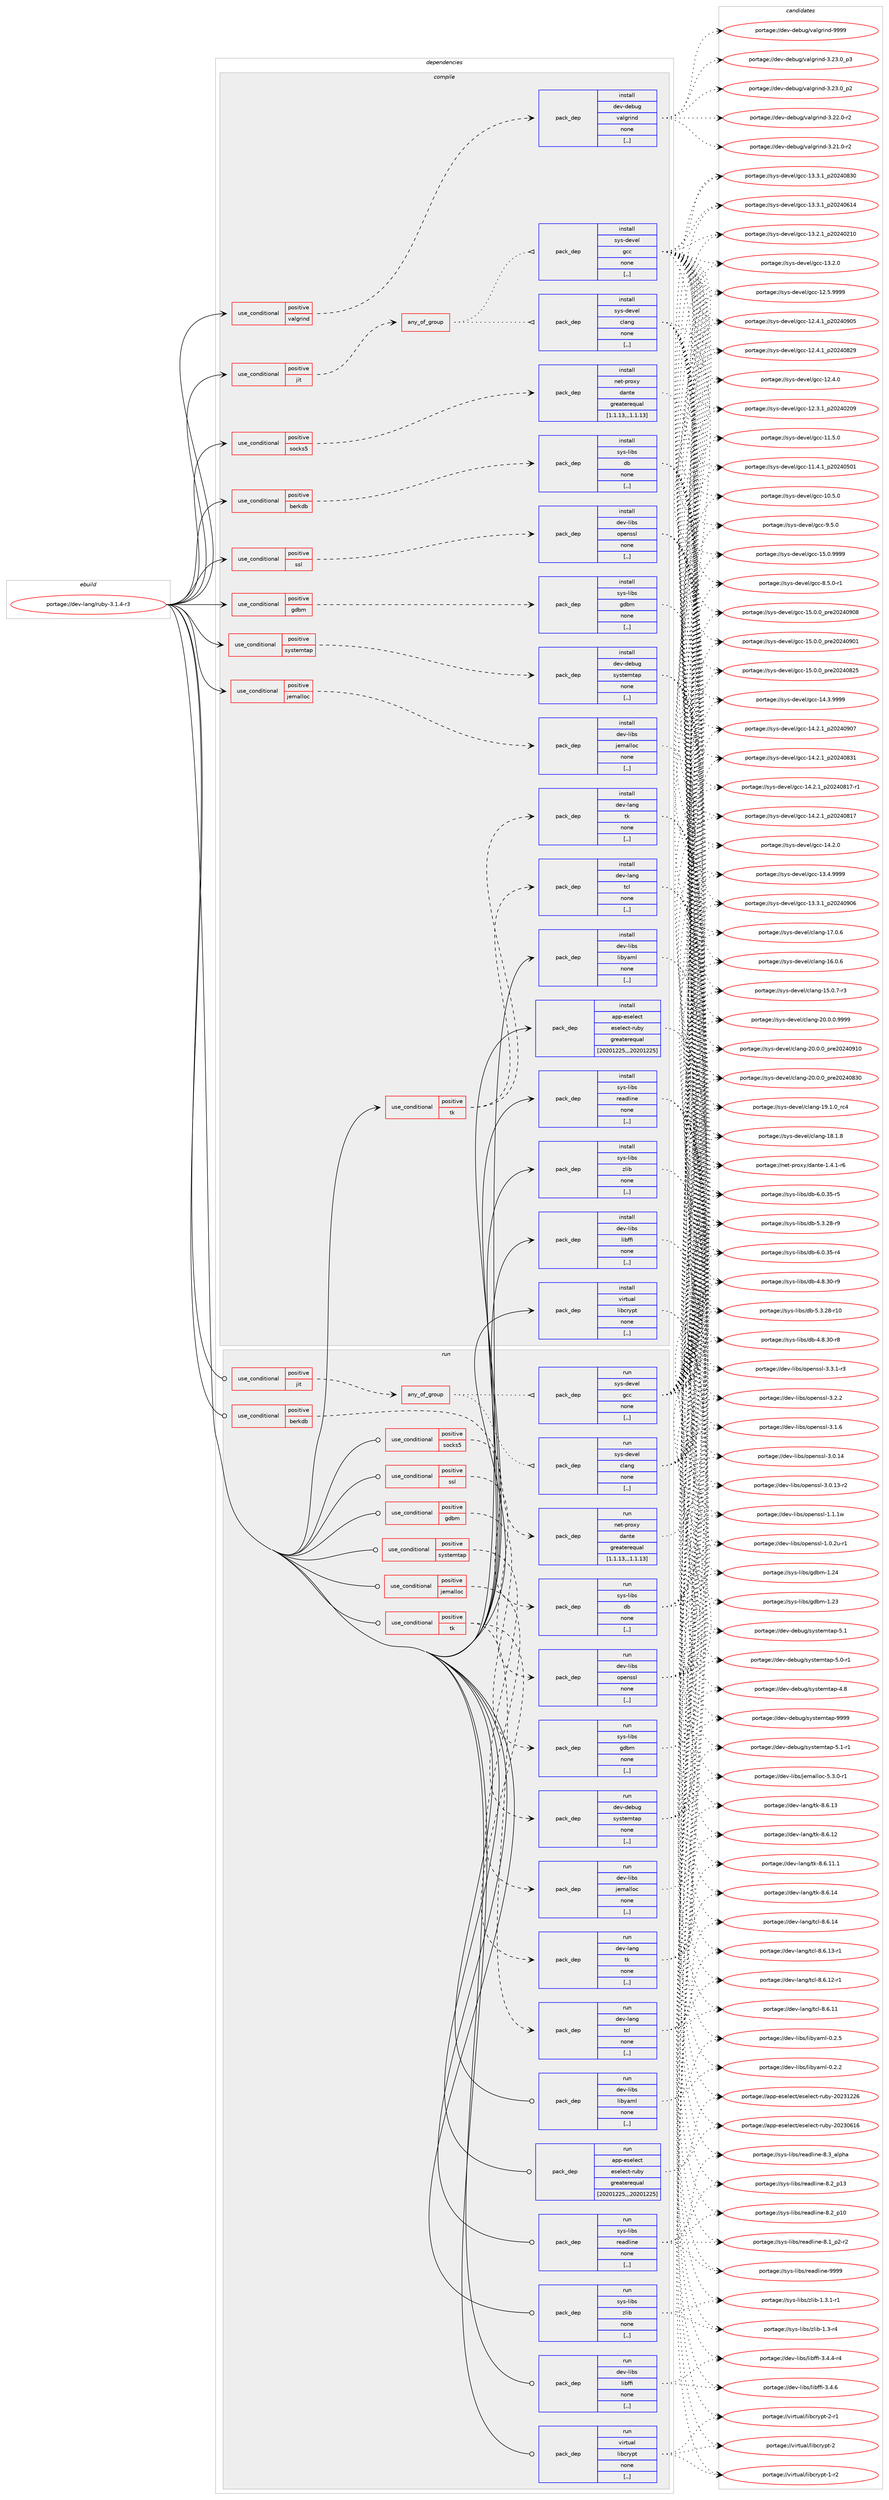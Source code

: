 digraph prolog {

# *************
# Graph options
# *************

newrank=true;
concentrate=true;
compound=true;
graph [rankdir=LR,fontname=Helvetica,fontsize=10,ranksep=1.5];#, ranksep=2.5, nodesep=0.2];
edge  [arrowhead=vee];
node  [fontname=Helvetica,fontsize=10];

# **********
# The ebuild
# **********

subgraph cluster_leftcol {
color=gray;
label=<<i>ebuild</i>>;
id [label="portage://dev-lang/ruby-3.1.4-r3", color=red, width=4, href="../dev-lang/ruby-3.1.4-r3.svg"];
}

# ****************
# The dependencies
# ****************

subgraph cluster_midcol {
color=gray;
label=<<i>dependencies</i>>;
subgraph cluster_compile {
fillcolor="#eeeeee";
style=filled;
label=<<i>compile</i>>;
subgraph cond154606 {
dependency597553 [label=<<TABLE BORDER="0" CELLBORDER="1" CELLSPACING="0" CELLPADDING="4"><TR><TD ROWSPAN="3" CELLPADDING="10">use_conditional</TD></TR><TR><TD>positive</TD></TR><TR><TD>berkdb</TD></TR></TABLE>>, shape=none, color=red];
subgraph pack438258 {
dependency597554 [label=<<TABLE BORDER="0" CELLBORDER="1" CELLSPACING="0" CELLPADDING="4" WIDTH="220"><TR><TD ROWSPAN="6" CELLPADDING="30">pack_dep</TD></TR><TR><TD WIDTH="110">install</TD></TR><TR><TD>sys-libs</TD></TR><TR><TD>db</TD></TR><TR><TD>none</TD></TR><TR><TD>[,,]</TD></TR></TABLE>>, shape=none, color=blue];
}
dependency597553:e -> dependency597554:w [weight=20,style="dashed",arrowhead="vee"];
}
id:e -> dependency597553:w [weight=20,style="solid",arrowhead="vee"];
subgraph cond154607 {
dependency597555 [label=<<TABLE BORDER="0" CELLBORDER="1" CELLSPACING="0" CELLPADDING="4"><TR><TD ROWSPAN="3" CELLPADDING="10">use_conditional</TD></TR><TR><TD>positive</TD></TR><TR><TD>gdbm</TD></TR></TABLE>>, shape=none, color=red];
subgraph pack438259 {
dependency597556 [label=<<TABLE BORDER="0" CELLBORDER="1" CELLSPACING="0" CELLPADDING="4" WIDTH="220"><TR><TD ROWSPAN="6" CELLPADDING="30">pack_dep</TD></TR><TR><TD WIDTH="110">install</TD></TR><TR><TD>sys-libs</TD></TR><TR><TD>gdbm</TD></TR><TR><TD>none</TD></TR><TR><TD>[,,]</TD></TR></TABLE>>, shape=none, color=blue];
}
dependency597555:e -> dependency597556:w [weight=20,style="dashed",arrowhead="vee"];
}
id:e -> dependency597555:w [weight=20,style="solid",arrowhead="vee"];
subgraph cond154608 {
dependency597557 [label=<<TABLE BORDER="0" CELLBORDER="1" CELLSPACING="0" CELLPADDING="4"><TR><TD ROWSPAN="3" CELLPADDING="10">use_conditional</TD></TR><TR><TD>positive</TD></TR><TR><TD>jemalloc</TD></TR></TABLE>>, shape=none, color=red];
subgraph pack438260 {
dependency597558 [label=<<TABLE BORDER="0" CELLBORDER="1" CELLSPACING="0" CELLPADDING="4" WIDTH="220"><TR><TD ROWSPAN="6" CELLPADDING="30">pack_dep</TD></TR><TR><TD WIDTH="110">install</TD></TR><TR><TD>dev-libs</TD></TR><TR><TD>jemalloc</TD></TR><TR><TD>none</TD></TR><TR><TD>[,,]</TD></TR></TABLE>>, shape=none, color=blue];
}
dependency597557:e -> dependency597558:w [weight=20,style="dashed",arrowhead="vee"];
}
id:e -> dependency597557:w [weight=20,style="solid",arrowhead="vee"];
subgraph cond154609 {
dependency597559 [label=<<TABLE BORDER="0" CELLBORDER="1" CELLSPACING="0" CELLPADDING="4"><TR><TD ROWSPAN="3" CELLPADDING="10">use_conditional</TD></TR><TR><TD>positive</TD></TR><TR><TD>jit</TD></TR></TABLE>>, shape=none, color=red];
subgraph any4332 {
dependency597560 [label=<<TABLE BORDER="0" CELLBORDER="1" CELLSPACING="0" CELLPADDING="4"><TR><TD CELLPADDING="10">any_of_group</TD></TR></TABLE>>, shape=none, color=red];subgraph pack438261 {
dependency597561 [label=<<TABLE BORDER="0" CELLBORDER="1" CELLSPACING="0" CELLPADDING="4" WIDTH="220"><TR><TD ROWSPAN="6" CELLPADDING="30">pack_dep</TD></TR><TR><TD WIDTH="110">install</TD></TR><TR><TD>sys-devel</TD></TR><TR><TD>gcc</TD></TR><TR><TD>none</TD></TR><TR><TD>[,,]</TD></TR></TABLE>>, shape=none, color=blue];
}
dependency597560:e -> dependency597561:w [weight=20,style="dotted",arrowhead="oinv"];
subgraph pack438262 {
dependency597562 [label=<<TABLE BORDER="0" CELLBORDER="1" CELLSPACING="0" CELLPADDING="4" WIDTH="220"><TR><TD ROWSPAN="6" CELLPADDING="30">pack_dep</TD></TR><TR><TD WIDTH="110">install</TD></TR><TR><TD>sys-devel</TD></TR><TR><TD>clang</TD></TR><TR><TD>none</TD></TR><TR><TD>[,,]</TD></TR></TABLE>>, shape=none, color=blue];
}
dependency597560:e -> dependency597562:w [weight=20,style="dotted",arrowhead="oinv"];
}
dependency597559:e -> dependency597560:w [weight=20,style="dashed",arrowhead="vee"];
}
id:e -> dependency597559:w [weight=20,style="solid",arrowhead="vee"];
subgraph cond154610 {
dependency597563 [label=<<TABLE BORDER="0" CELLBORDER="1" CELLSPACING="0" CELLPADDING="4"><TR><TD ROWSPAN="3" CELLPADDING="10">use_conditional</TD></TR><TR><TD>positive</TD></TR><TR><TD>socks5</TD></TR></TABLE>>, shape=none, color=red];
subgraph pack438263 {
dependency597564 [label=<<TABLE BORDER="0" CELLBORDER="1" CELLSPACING="0" CELLPADDING="4" WIDTH="220"><TR><TD ROWSPAN="6" CELLPADDING="30">pack_dep</TD></TR><TR><TD WIDTH="110">install</TD></TR><TR><TD>net-proxy</TD></TR><TR><TD>dante</TD></TR><TR><TD>greaterequal</TD></TR><TR><TD>[1.1.13,,,1.1.13]</TD></TR></TABLE>>, shape=none, color=blue];
}
dependency597563:e -> dependency597564:w [weight=20,style="dashed",arrowhead="vee"];
}
id:e -> dependency597563:w [weight=20,style="solid",arrowhead="vee"];
subgraph cond154611 {
dependency597565 [label=<<TABLE BORDER="0" CELLBORDER="1" CELLSPACING="0" CELLPADDING="4"><TR><TD ROWSPAN="3" CELLPADDING="10">use_conditional</TD></TR><TR><TD>positive</TD></TR><TR><TD>ssl</TD></TR></TABLE>>, shape=none, color=red];
subgraph pack438264 {
dependency597566 [label=<<TABLE BORDER="0" CELLBORDER="1" CELLSPACING="0" CELLPADDING="4" WIDTH="220"><TR><TD ROWSPAN="6" CELLPADDING="30">pack_dep</TD></TR><TR><TD WIDTH="110">install</TD></TR><TR><TD>dev-libs</TD></TR><TR><TD>openssl</TD></TR><TR><TD>none</TD></TR><TR><TD>[,,]</TD></TR></TABLE>>, shape=none, color=blue];
}
dependency597565:e -> dependency597566:w [weight=20,style="dashed",arrowhead="vee"];
}
id:e -> dependency597565:w [weight=20,style="solid",arrowhead="vee"];
subgraph cond154612 {
dependency597567 [label=<<TABLE BORDER="0" CELLBORDER="1" CELLSPACING="0" CELLPADDING="4"><TR><TD ROWSPAN="3" CELLPADDING="10">use_conditional</TD></TR><TR><TD>positive</TD></TR><TR><TD>systemtap</TD></TR></TABLE>>, shape=none, color=red];
subgraph pack438265 {
dependency597568 [label=<<TABLE BORDER="0" CELLBORDER="1" CELLSPACING="0" CELLPADDING="4" WIDTH="220"><TR><TD ROWSPAN="6" CELLPADDING="30">pack_dep</TD></TR><TR><TD WIDTH="110">install</TD></TR><TR><TD>dev-debug</TD></TR><TR><TD>systemtap</TD></TR><TR><TD>none</TD></TR><TR><TD>[,,]</TD></TR></TABLE>>, shape=none, color=blue];
}
dependency597567:e -> dependency597568:w [weight=20,style="dashed",arrowhead="vee"];
}
id:e -> dependency597567:w [weight=20,style="solid",arrowhead="vee"];
subgraph cond154613 {
dependency597569 [label=<<TABLE BORDER="0" CELLBORDER="1" CELLSPACING="0" CELLPADDING="4"><TR><TD ROWSPAN="3" CELLPADDING="10">use_conditional</TD></TR><TR><TD>positive</TD></TR><TR><TD>tk</TD></TR></TABLE>>, shape=none, color=red];
subgraph pack438266 {
dependency597570 [label=<<TABLE BORDER="0" CELLBORDER="1" CELLSPACING="0" CELLPADDING="4" WIDTH="220"><TR><TD ROWSPAN="6" CELLPADDING="30">pack_dep</TD></TR><TR><TD WIDTH="110">install</TD></TR><TR><TD>dev-lang</TD></TR><TR><TD>tcl</TD></TR><TR><TD>none</TD></TR><TR><TD>[,,]</TD></TR></TABLE>>, shape=none, color=blue];
}
dependency597569:e -> dependency597570:w [weight=20,style="dashed",arrowhead="vee"];
subgraph pack438267 {
dependency597571 [label=<<TABLE BORDER="0" CELLBORDER="1" CELLSPACING="0" CELLPADDING="4" WIDTH="220"><TR><TD ROWSPAN="6" CELLPADDING="30">pack_dep</TD></TR><TR><TD WIDTH="110">install</TD></TR><TR><TD>dev-lang</TD></TR><TR><TD>tk</TD></TR><TR><TD>none</TD></TR><TR><TD>[,,]</TD></TR></TABLE>>, shape=none, color=blue];
}
dependency597569:e -> dependency597571:w [weight=20,style="dashed",arrowhead="vee"];
}
id:e -> dependency597569:w [weight=20,style="solid",arrowhead="vee"];
subgraph cond154614 {
dependency597572 [label=<<TABLE BORDER="0" CELLBORDER="1" CELLSPACING="0" CELLPADDING="4"><TR><TD ROWSPAN="3" CELLPADDING="10">use_conditional</TD></TR><TR><TD>positive</TD></TR><TR><TD>valgrind</TD></TR></TABLE>>, shape=none, color=red];
subgraph pack438268 {
dependency597573 [label=<<TABLE BORDER="0" CELLBORDER="1" CELLSPACING="0" CELLPADDING="4" WIDTH="220"><TR><TD ROWSPAN="6" CELLPADDING="30">pack_dep</TD></TR><TR><TD WIDTH="110">install</TD></TR><TR><TD>dev-debug</TD></TR><TR><TD>valgrind</TD></TR><TR><TD>none</TD></TR><TR><TD>[,,]</TD></TR></TABLE>>, shape=none, color=blue];
}
dependency597572:e -> dependency597573:w [weight=20,style="dashed",arrowhead="vee"];
}
id:e -> dependency597572:w [weight=20,style="solid",arrowhead="vee"];
subgraph pack438269 {
dependency597574 [label=<<TABLE BORDER="0" CELLBORDER="1" CELLSPACING="0" CELLPADDING="4" WIDTH="220"><TR><TD ROWSPAN="6" CELLPADDING="30">pack_dep</TD></TR><TR><TD WIDTH="110">install</TD></TR><TR><TD>app-eselect</TD></TR><TR><TD>eselect-ruby</TD></TR><TR><TD>greaterequal</TD></TR><TR><TD>[20201225,,,20201225]</TD></TR></TABLE>>, shape=none, color=blue];
}
id:e -> dependency597574:w [weight=20,style="solid",arrowhead="vee"];
subgraph pack438270 {
dependency597575 [label=<<TABLE BORDER="0" CELLBORDER="1" CELLSPACING="0" CELLPADDING="4" WIDTH="220"><TR><TD ROWSPAN="6" CELLPADDING="30">pack_dep</TD></TR><TR><TD WIDTH="110">install</TD></TR><TR><TD>dev-libs</TD></TR><TR><TD>libffi</TD></TR><TR><TD>none</TD></TR><TR><TD>[,,]</TD></TR></TABLE>>, shape=none, color=blue];
}
id:e -> dependency597575:w [weight=20,style="solid",arrowhead="vee"];
subgraph pack438271 {
dependency597576 [label=<<TABLE BORDER="0" CELLBORDER="1" CELLSPACING="0" CELLPADDING="4" WIDTH="220"><TR><TD ROWSPAN="6" CELLPADDING="30">pack_dep</TD></TR><TR><TD WIDTH="110">install</TD></TR><TR><TD>dev-libs</TD></TR><TR><TD>libyaml</TD></TR><TR><TD>none</TD></TR><TR><TD>[,,]</TD></TR></TABLE>>, shape=none, color=blue];
}
id:e -> dependency597576:w [weight=20,style="solid",arrowhead="vee"];
subgraph pack438272 {
dependency597577 [label=<<TABLE BORDER="0" CELLBORDER="1" CELLSPACING="0" CELLPADDING="4" WIDTH="220"><TR><TD ROWSPAN="6" CELLPADDING="30">pack_dep</TD></TR><TR><TD WIDTH="110">install</TD></TR><TR><TD>sys-libs</TD></TR><TR><TD>readline</TD></TR><TR><TD>none</TD></TR><TR><TD>[,,]</TD></TR></TABLE>>, shape=none, color=blue];
}
id:e -> dependency597577:w [weight=20,style="solid",arrowhead="vee"];
subgraph pack438273 {
dependency597578 [label=<<TABLE BORDER="0" CELLBORDER="1" CELLSPACING="0" CELLPADDING="4" WIDTH="220"><TR><TD ROWSPAN="6" CELLPADDING="30">pack_dep</TD></TR><TR><TD WIDTH="110">install</TD></TR><TR><TD>sys-libs</TD></TR><TR><TD>zlib</TD></TR><TR><TD>none</TD></TR><TR><TD>[,,]</TD></TR></TABLE>>, shape=none, color=blue];
}
id:e -> dependency597578:w [weight=20,style="solid",arrowhead="vee"];
subgraph pack438274 {
dependency597579 [label=<<TABLE BORDER="0" CELLBORDER="1" CELLSPACING="0" CELLPADDING="4" WIDTH="220"><TR><TD ROWSPAN="6" CELLPADDING="30">pack_dep</TD></TR><TR><TD WIDTH="110">install</TD></TR><TR><TD>virtual</TD></TR><TR><TD>libcrypt</TD></TR><TR><TD>none</TD></TR><TR><TD>[,,]</TD></TR></TABLE>>, shape=none, color=blue];
}
id:e -> dependency597579:w [weight=20,style="solid",arrowhead="vee"];
}
subgraph cluster_compileandrun {
fillcolor="#eeeeee";
style=filled;
label=<<i>compile and run</i>>;
}
subgraph cluster_run {
fillcolor="#eeeeee";
style=filled;
label=<<i>run</i>>;
subgraph cond154615 {
dependency597580 [label=<<TABLE BORDER="0" CELLBORDER="1" CELLSPACING="0" CELLPADDING="4"><TR><TD ROWSPAN="3" CELLPADDING="10">use_conditional</TD></TR><TR><TD>positive</TD></TR><TR><TD>berkdb</TD></TR></TABLE>>, shape=none, color=red];
subgraph pack438275 {
dependency597581 [label=<<TABLE BORDER="0" CELLBORDER="1" CELLSPACING="0" CELLPADDING="4" WIDTH="220"><TR><TD ROWSPAN="6" CELLPADDING="30">pack_dep</TD></TR><TR><TD WIDTH="110">run</TD></TR><TR><TD>sys-libs</TD></TR><TR><TD>db</TD></TR><TR><TD>none</TD></TR><TR><TD>[,,]</TD></TR></TABLE>>, shape=none, color=blue];
}
dependency597580:e -> dependency597581:w [weight=20,style="dashed",arrowhead="vee"];
}
id:e -> dependency597580:w [weight=20,style="solid",arrowhead="odot"];
subgraph cond154616 {
dependency597582 [label=<<TABLE BORDER="0" CELLBORDER="1" CELLSPACING="0" CELLPADDING="4"><TR><TD ROWSPAN="3" CELLPADDING="10">use_conditional</TD></TR><TR><TD>positive</TD></TR><TR><TD>gdbm</TD></TR></TABLE>>, shape=none, color=red];
subgraph pack438276 {
dependency597583 [label=<<TABLE BORDER="0" CELLBORDER="1" CELLSPACING="0" CELLPADDING="4" WIDTH="220"><TR><TD ROWSPAN="6" CELLPADDING="30">pack_dep</TD></TR><TR><TD WIDTH="110">run</TD></TR><TR><TD>sys-libs</TD></TR><TR><TD>gdbm</TD></TR><TR><TD>none</TD></TR><TR><TD>[,,]</TD></TR></TABLE>>, shape=none, color=blue];
}
dependency597582:e -> dependency597583:w [weight=20,style="dashed",arrowhead="vee"];
}
id:e -> dependency597582:w [weight=20,style="solid",arrowhead="odot"];
subgraph cond154617 {
dependency597584 [label=<<TABLE BORDER="0" CELLBORDER="1" CELLSPACING="0" CELLPADDING="4"><TR><TD ROWSPAN="3" CELLPADDING="10">use_conditional</TD></TR><TR><TD>positive</TD></TR><TR><TD>jemalloc</TD></TR></TABLE>>, shape=none, color=red];
subgraph pack438277 {
dependency597585 [label=<<TABLE BORDER="0" CELLBORDER="1" CELLSPACING="0" CELLPADDING="4" WIDTH="220"><TR><TD ROWSPAN="6" CELLPADDING="30">pack_dep</TD></TR><TR><TD WIDTH="110">run</TD></TR><TR><TD>dev-libs</TD></TR><TR><TD>jemalloc</TD></TR><TR><TD>none</TD></TR><TR><TD>[,,]</TD></TR></TABLE>>, shape=none, color=blue];
}
dependency597584:e -> dependency597585:w [weight=20,style="dashed",arrowhead="vee"];
}
id:e -> dependency597584:w [weight=20,style="solid",arrowhead="odot"];
subgraph cond154618 {
dependency597586 [label=<<TABLE BORDER="0" CELLBORDER="1" CELLSPACING="0" CELLPADDING="4"><TR><TD ROWSPAN="3" CELLPADDING="10">use_conditional</TD></TR><TR><TD>positive</TD></TR><TR><TD>jit</TD></TR></TABLE>>, shape=none, color=red];
subgraph any4333 {
dependency597587 [label=<<TABLE BORDER="0" CELLBORDER="1" CELLSPACING="0" CELLPADDING="4"><TR><TD CELLPADDING="10">any_of_group</TD></TR></TABLE>>, shape=none, color=red];subgraph pack438278 {
dependency597588 [label=<<TABLE BORDER="0" CELLBORDER="1" CELLSPACING="0" CELLPADDING="4" WIDTH="220"><TR><TD ROWSPAN="6" CELLPADDING="30">pack_dep</TD></TR><TR><TD WIDTH="110">run</TD></TR><TR><TD>sys-devel</TD></TR><TR><TD>gcc</TD></TR><TR><TD>none</TD></TR><TR><TD>[,,]</TD></TR></TABLE>>, shape=none, color=blue];
}
dependency597587:e -> dependency597588:w [weight=20,style="dotted",arrowhead="oinv"];
subgraph pack438279 {
dependency597589 [label=<<TABLE BORDER="0" CELLBORDER="1" CELLSPACING="0" CELLPADDING="4" WIDTH="220"><TR><TD ROWSPAN="6" CELLPADDING="30">pack_dep</TD></TR><TR><TD WIDTH="110">run</TD></TR><TR><TD>sys-devel</TD></TR><TR><TD>clang</TD></TR><TR><TD>none</TD></TR><TR><TD>[,,]</TD></TR></TABLE>>, shape=none, color=blue];
}
dependency597587:e -> dependency597589:w [weight=20,style="dotted",arrowhead="oinv"];
}
dependency597586:e -> dependency597587:w [weight=20,style="dashed",arrowhead="vee"];
}
id:e -> dependency597586:w [weight=20,style="solid",arrowhead="odot"];
subgraph cond154619 {
dependency597590 [label=<<TABLE BORDER="0" CELLBORDER="1" CELLSPACING="0" CELLPADDING="4"><TR><TD ROWSPAN="3" CELLPADDING="10">use_conditional</TD></TR><TR><TD>positive</TD></TR><TR><TD>socks5</TD></TR></TABLE>>, shape=none, color=red];
subgraph pack438280 {
dependency597591 [label=<<TABLE BORDER="0" CELLBORDER="1" CELLSPACING="0" CELLPADDING="4" WIDTH="220"><TR><TD ROWSPAN="6" CELLPADDING="30">pack_dep</TD></TR><TR><TD WIDTH="110">run</TD></TR><TR><TD>net-proxy</TD></TR><TR><TD>dante</TD></TR><TR><TD>greaterequal</TD></TR><TR><TD>[1.1.13,,,1.1.13]</TD></TR></TABLE>>, shape=none, color=blue];
}
dependency597590:e -> dependency597591:w [weight=20,style="dashed",arrowhead="vee"];
}
id:e -> dependency597590:w [weight=20,style="solid",arrowhead="odot"];
subgraph cond154620 {
dependency597592 [label=<<TABLE BORDER="0" CELLBORDER="1" CELLSPACING="0" CELLPADDING="4"><TR><TD ROWSPAN="3" CELLPADDING="10">use_conditional</TD></TR><TR><TD>positive</TD></TR><TR><TD>ssl</TD></TR></TABLE>>, shape=none, color=red];
subgraph pack438281 {
dependency597593 [label=<<TABLE BORDER="0" CELLBORDER="1" CELLSPACING="0" CELLPADDING="4" WIDTH="220"><TR><TD ROWSPAN="6" CELLPADDING="30">pack_dep</TD></TR><TR><TD WIDTH="110">run</TD></TR><TR><TD>dev-libs</TD></TR><TR><TD>openssl</TD></TR><TR><TD>none</TD></TR><TR><TD>[,,]</TD></TR></TABLE>>, shape=none, color=blue];
}
dependency597592:e -> dependency597593:w [weight=20,style="dashed",arrowhead="vee"];
}
id:e -> dependency597592:w [weight=20,style="solid",arrowhead="odot"];
subgraph cond154621 {
dependency597594 [label=<<TABLE BORDER="0" CELLBORDER="1" CELLSPACING="0" CELLPADDING="4"><TR><TD ROWSPAN="3" CELLPADDING="10">use_conditional</TD></TR><TR><TD>positive</TD></TR><TR><TD>systemtap</TD></TR></TABLE>>, shape=none, color=red];
subgraph pack438282 {
dependency597595 [label=<<TABLE BORDER="0" CELLBORDER="1" CELLSPACING="0" CELLPADDING="4" WIDTH="220"><TR><TD ROWSPAN="6" CELLPADDING="30">pack_dep</TD></TR><TR><TD WIDTH="110">run</TD></TR><TR><TD>dev-debug</TD></TR><TR><TD>systemtap</TD></TR><TR><TD>none</TD></TR><TR><TD>[,,]</TD></TR></TABLE>>, shape=none, color=blue];
}
dependency597594:e -> dependency597595:w [weight=20,style="dashed",arrowhead="vee"];
}
id:e -> dependency597594:w [weight=20,style="solid",arrowhead="odot"];
subgraph cond154622 {
dependency597596 [label=<<TABLE BORDER="0" CELLBORDER="1" CELLSPACING="0" CELLPADDING="4"><TR><TD ROWSPAN="3" CELLPADDING="10">use_conditional</TD></TR><TR><TD>positive</TD></TR><TR><TD>tk</TD></TR></TABLE>>, shape=none, color=red];
subgraph pack438283 {
dependency597597 [label=<<TABLE BORDER="0" CELLBORDER="1" CELLSPACING="0" CELLPADDING="4" WIDTH="220"><TR><TD ROWSPAN="6" CELLPADDING="30">pack_dep</TD></TR><TR><TD WIDTH="110">run</TD></TR><TR><TD>dev-lang</TD></TR><TR><TD>tcl</TD></TR><TR><TD>none</TD></TR><TR><TD>[,,]</TD></TR></TABLE>>, shape=none, color=blue];
}
dependency597596:e -> dependency597597:w [weight=20,style="dashed",arrowhead="vee"];
subgraph pack438284 {
dependency597598 [label=<<TABLE BORDER="0" CELLBORDER="1" CELLSPACING="0" CELLPADDING="4" WIDTH="220"><TR><TD ROWSPAN="6" CELLPADDING="30">pack_dep</TD></TR><TR><TD WIDTH="110">run</TD></TR><TR><TD>dev-lang</TD></TR><TR><TD>tk</TD></TR><TR><TD>none</TD></TR><TR><TD>[,,]</TD></TR></TABLE>>, shape=none, color=blue];
}
dependency597596:e -> dependency597598:w [weight=20,style="dashed",arrowhead="vee"];
}
id:e -> dependency597596:w [weight=20,style="solid",arrowhead="odot"];
subgraph pack438285 {
dependency597599 [label=<<TABLE BORDER="0" CELLBORDER="1" CELLSPACING="0" CELLPADDING="4" WIDTH="220"><TR><TD ROWSPAN="6" CELLPADDING="30">pack_dep</TD></TR><TR><TD WIDTH="110">run</TD></TR><TR><TD>app-eselect</TD></TR><TR><TD>eselect-ruby</TD></TR><TR><TD>greaterequal</TD></TR><TR><TD>[20201225,,,20201225]</TD></TR></TABLE>>, shape=none, color=blue];
}
id:e -> dependency597599:w [weight=20,style="solid",arrowhead="odot"];
subgraph pack438286 {
dependency597600 [label=<<TABLE BORDER="0" CELLBORDER="1" CELLSPACING="0" CELLPADDING="4" WIDTH="220"><TR><TD ROWSPAN="6" CELLPADDING="30">pack_dep</TD></TR><TR><TD WIDTH="110">run</TD></TR><TR><TD>dev-libs</TD></TR><TR><TD>libffi</TD></TR><TR><TD>none</TD></TR><TR><TD>[,,]</TD></TR></TABLE>>, shape=none, color=blue];
}
id:e -> dependency597600:w [weight=20,style="solid",arrowhead="odot"];
subgraph pack438287 {
dependency597601 [label=<<TABLE BORDER="0" CELLBORDER="1" CELLSPACING="0" CELLPADDING="4" WIDTH="220"><TR><TD ROWSPAN="6" CELLPADDING="30">pack_dep</TD></TR><TR><TD WIDTH="110">run</TD></TR><TR><TD>dev-libs</TD></TR><TR><TD>libyaml</TD></TR><TR><TD>none</TD></TR><TR><TD>[,,]</TD></TR></TABLE>>, shape=none, color=blue];
}
id:e -> dependency597601:w [weight=20,style="solid",arrowhead="odot"];
subgraph pack438288 {
dependency597602 [label=<<TABLE BORDER="0" CELLBORDER="1" CELLSPACING="0" CELLPADDING="4" WIDTH="220"><TR><TD ROWSPAN="6" CELLPADDING="30">pack_dep</TD></TR><TR><TD WIDTH="110">run</TD></TR><TR><TD>sys-libs</TD></TR><TR><TD>readline</TD></TR><TR><TD>none</TD></TR><TR><TD>[,,]</TD></TR></TABLE>>, shape=none, color=blue];
}
id:e -> dependency597602:w [weight=20,style="solid",arrowhead="odot"];
subgraph pack438289 {
dependency597603 [label=<<TABLE BORDER="0" CELLBORDER="1" CELLSPACING="0" CELLPADDING="4" WIDTH="220"><TR><TD ROWSPAN="6" CELLPADDING="30">pack_dep</TD></TR><TR><TD WIDTH="110">run</TD></TR><TR><TD>sys-libs</TD></TR><TR><TD>zlib</TD></TR><TR><TD>none</TD></TR><TR><TD>[,,]</TD></TR></TABLE>>, shape=none, color=blue];
}
id:e -> dependency597603:w [weight=20,style="solid",arrowhead="odot"];
subgraph pack438290 {
dependency597604 [label=<<TABLE BORDER="0" CELLBORDER="1" CELLSPACING="0" CELLPADDING="4" WIDTH="220"><TR><TD ROWSPAN="6" CELLPADDING="30">pack_dep</TD></TR><TR><TD WIDTH="110">run</TD></TR><TR><TD>virtual</TD></TR><TR><TD>libcrypt</TD></TR><TR><TD>none</TD></TR><TR><TD>[,,]</TD></TR></TABLE>>, shape=none, color=blue];
}
id:e -> dependency597604:w [weight=20,style="solid",arrowhead="odot"];
}
}

# **************
# The candidates
# **************

subgraph cluster_choices {
rank=same;
color=gray;
label=<<i>candidates</i>>;

subgraph choice438258 {
color=black;
nodesep=1;
choice11512111545108105981154710098455446484651534511453 [label="portage://sys-libs/db-6.0.35-r5", color=red, width=4,href="../sys-libs/db-6.0.35-r5.svg"];
choice11512111545108105981154710098455446484651534511452 [label="portage://sys-libs/db-6.0.35-r4", color=red, width=4,href="../sys-libs/db-6.0.35-r4.svg"];
choice11512111545108105981154710098455346514650564511457 [label="portage://sys-libs/db-5.3.28-r9", color=red, width=4,href="../sys-libs/db-5.3.28-r9.svg"];
choice1151211154510810598115471009845534651465056451144948 [label="portage://sys-libs/db-5.3.28-r10", color=red, width=4,href="../sys-libs/db-5.3.28-r10.svg"];
choice11512111545108105981154710098455246564651484511457 [label="portage://sys-libs/db-4.8.30-r9", color=red, width=4,href="../sys-libs/db-4.8.30-r9.svg"];
choice11512111545108105981154710098455246564651484511456 [label="portage://sys-libs/db-4.8.30-r8", color=red, width=4,href="../sys-libs/db-4.8.30-r8.svg"];
dependency597554:e -> choice11512111545108105981154710098455446484651534511453:w [style=dotted,weight="100"];
dependency597554:e -> choice11512111545108105981154710098455446484651534511452:w [style=dotted,weight="100"];
dependency597554:e -> choice11512111545108105981154710098455346514650564511457:w [style=dotted,weight="100"];
dependency597554:e -> choice1151211154510810598115471009845534651465056451144948:w [style=dotted,weight="100"];
dependency597554:e -> choice11512111545108105981154710098455246564651484511457:w [style=dotted,weight="100"];
dependency597554:e -> choice11512111545108105981154710098455246564651484511456:w [style=dotted,weight="100"];
}
subgraph choice438259 {
color=black;
nodesep=1;
choice115121115451081059811547103100981094549465052 [label="portage://sys-libs/gdbm-1.24", color=red, width=4,href="../sys-libs/gdbm-1.24.svg"];
choice115121115451081059811547103100981094549465051 [label="portage://sys-libs/gdbm-1.23", color=red, width=4,href="../sys-libs/gdbm-1.23.svg"];
dependency597556:e -> choice115121115451081059811547103100981094549465052:w [style=dotted,weight="100"];
dependency597556:e -> choice115121115451081059811547103100981094549465051:w [style=dotted,weight="100"];
}
subgraph choice438260 {
color=black;
nodesep=1;
choice10010111845108105981154710610110997108108111994553465146484511449 [label="portage://dev-libs/jemalloc-5.3.0-r1", color=red, width=4,href="../dev-libs/jemalloc-5.3.0-r1.svg"];
dependency597558:e -> choice10010111845108105981154710610110997108108111994553465146484511449:w [style=dotted,weight="100"];
}
subgraph choice438261 {
color=black;
nodesep=1;
choice1151211154510010111810110847103999945495346484657575757 [label="portage://sys-devel/gcc-15.0.9999", color=red, width=4,href="../sys-devel/gcc-15.0.9999.svg"];
choice1151211154510010111810110847103999945495346484648951121141015048505248574856 [label="portage://sys-devel/gcc-15.0.0_pre20240908", color=red, width=4,href="../sys-devel/gcc-15.0.0_pre20240908.svg"];
choice1151211154510010111810110847103999945495346484648951121141015048505248574849 [label="portage://sys-devel/gcc-15.0.0_pre20240901", color=red, width=4,href="../sys-devel/gcc-15.0.0_pre20240901.svg"];
choice1151211154510010111810110847103999945495346484648951121141015048505248565053 [label="portage://sys-devel/gcc-15.0.0_pre20240825", color=red, width=4,href="../sys-devel/gcc-15.0.0_pre20240825.svg"];
choice1151211154510010111810110847103999945495246514657575757 [label="portage://sys-devel/gcc-14.3.9999", color=red, width=4,href="../sys-devel/gcc-14.3.9999.svg"];
choice1151211154510010111810110847103999945495246504649951125048505248574855 [label="portage://sys-devel/gcc-14.2.1_p20240907", color=red, width=4,href="../sys-devel/gcc-14.2.1_p20240907.svg"];
choice1151211154510010111810110847103999945495246504649951125048505248565149 [label="portage://sys-devel/gcc-14.2.1_p20240831", color=red, width=4,href="../sys-devel/gcc-14.2.1_p20240831.svg"];
choice11512111545100101118101108471039999454952465046499511250485052485649554511449 [label="portage://sys-devel/gcc-14.2.1_p20240817-r1", color=red, width=4,href="../sys-devel/gcc-14.2.1_p20240817-r1.svg"];
choice1151211154510010111810110847103999945495246504649951125048505248564955 [label="portage://sys-devel/gcc-14.2.1_p20240817", color=red, width=4,href="../sys-devel/gcc-14.2.1_p20240817.svg"];
choice1151211154510010111810110847103999945495246504648 [label="portage://sys-devel/gcc-14.2.0", color=red, width=4,href="../sys-devel/gcc-14.2.0.svg"];
choice1151211154510010111810110847103999945495146524657575757 [label="portage://sys-devel/gcc-13.4.9999", color=red, width=4,href="../sys-devel/gcc-13.4.9999.svg"];
choice1151211154510010111810110847103999945495146514649951125048505248574854 [label="portage://sys-devel/gcc-13.3.1_p20240906", color=red, width=4,href="../sys-devel/gcc-13.3.1_p20240906.svg"];
choice1151211154510010111810110847103999945495146514649951125048505248565148 [label="portage://sys-devel/gcc-13.3.1_p20240830", color=red, width=4,href="../sys-devel/gcc-13.3.1_p20240830.svg"];
choice1151211154510010111810110847103999945495146514649951125048505248544952 [label="portage://sys-devel/gcc-13.3.1_p20240614", color=red, width=4,href="../sys-devel/gcc-13.3.1_p20240614.svg"];
choice1151211154510010111810110847103999945495146504649951125048505248504948 [label="portage://sys-devel/gcc-13.2.1_p20240210", color=red, width=4,href="../sys-devel/gcc-13.2.1_p20240210.svg"];
choice1151211154510010111810110847103999945495146504648 [label="portage://sys-devel/gcc-13.2.0", color=red, width=4,href="../sys-devel/gcc-13.2.0.svg"];
choice1151211154510010111810110847103999945495046534657575757 [label="portage://sys-devel/gcc-12.5.9999", color=red, width=4,href="../sys-devel/gcc-12.5.9999.svg"];
choice1151211154510010111810110847103999945495046524649951125048505248574853 [label="portage://sys-devel/gcc-12.4.1_p20240905", color=red, width=4,href="../sys-devel/gcc-12.4.1_p20240905.svg"];
choice1151211154510010111810110847103999945495046524649951125048505248565057 [label="portage://sys-devel/gcc-12.4.1_p20240829", color=red, width=4,href="../sys-devel/gcc-12.4.1_p20240829.svg"];
choice1151211154510010111810110847103999945495046524648 [label="portage://sys-devel/gcc-12.4.0", color=red, width=4,href="../sys-devel/gcc-12.4.0.svg"];
choice1151211154510010111810110847103999945495046514649951125048505248504857 [label="portage://sys-devel/gcc-12.3.1_p20240209", color=red, width=4,href="../sys-devel/gcc-12.3.1_p20240209.svg"];
choice1151211154510010111810110847103999945494946534648 [label="portage://sys-devel/gcc-11.5.0", color=red, width=4,href="../sys-devel/gcc-11.5.0.svg"];
choice1151211154510010111810110847103999945494946524649951125048505248534849 [label="portage://sys-devel/gcc-11.4.1_p20240501", color=red, width=4,href="../sys-devel/gcc-11.4.1_p20240501.svg"];
choice1151211154510010111810110847103999945494846534648 [label="portage://sys-devel/gcc-10.5.0", color=red, width=4,href="../sys-devel/gcc-10.5.0.svg"];
choice11512111545100101118101108471039999455746534648 [label="portage://sys-devel/gcc-9.5.0", color=red, width=4,href="../sys-devel/gcc-9.5.0.svg"];
choice115121115451001011181011084710399994556465346484511449 [label="portage://sys-devel/gcc-8.5.0-r1", color=red, width=4,href="../sys-devel/gcc-8.5.0-r1.svg"];
dependency597561:e -> choice1151211154510010111810110847103999945495346484657575757:w [style=dotted,weight="100"];
dependency597561:e -> choice1151211154510010111810110847103999945495346484648951121141015048505248574856:w [style=dotted,weight="100"];
dependency597561:e -> choice1151211154510010111810110847103999945495346484648951121141015048505248574849:w [style=dotted,weight="100"];
dependency597561:e -> choice1151211154510010111810110847103999945495346484648951121141015048505248565053:w [style=dotted,weight="100"];
dependency597561:e -> choice1151211154510010111810110847103999945495246514657575757:w [style=dotted,weight="100"];
dependency597561:e -> choice1151211154510010111810110847103999945495246504649951125048505248574855:w [style=dotted,weight="100"];
dependency597561:e -> choice1151211154510010111810110847103999945495246504649951125048505248565149:w [style=dotted,weight="100"];
dependency597561:e -> choice11512111545100101118101108471039999454952465046499511250485052485649554511449:w [style=dotted,weight="100"];
dependency597561:e -> choice1151211154510010111810110847103999945495246504649951125048505248564955:w [style=dotted,weight="100"];
dependency597561:e -> choice1151211154510010111810110847103999945495246504648:w [style=dotted,weight="100"];
dependency597561:e -> choice1151211154510010111810110847103999945495146524657575757:w [style=dotted,weight="100"];
dependency597561:e -> choice1151211154510010111810110847103999945495146514649951125048505248574854:w [style=dotted,weight="100"];
dependency597561:e -> choice1151211154510010111810110847103999945495146514649951125048505248565148:w [style=dotted,weight="100"];
dependency597561:e -> choice1151211154510010111810110847103999945495146514649951125048505248544952:w [style=dotted,weight="100"];
dependency597561:e -> choice1151211154510010111810110847103999945495146504649951125048505248504948:w [style=dotted,weight="100"];
dependency597561:e -> choice1151211154510010111810110847103999945495146504648:w [style=dotted,weight="100"];
dependency597561:e -> choice1151211154510010111810110847103999945495046534657575757:w [style=dotted,weight="100"];
dependency597561:e -> choice1151211154510010111810110847103999945495046524649951125048505248574853:w [style=dotted,weight="100"];
dependency597561:e -> choice1151211154510010111810110847103999945495046524649951125048505248565057:w [style=dotted,weight="100"];
dependency597561:e -> choice1151211154510010111810110847103999945495046524648:w [style=dotted,weight="100"];
dependency597561:e -> choice1151211154510010111810110847103999945495046514649951125048505248504857:w [style=dotted,weight="100"];
dependency597561:e -> choice1151211154510010111810110847103999945494946534648:w [style=dotted,weight="100"];
dependency597561:e -> choice1151211154510010111810110847103999945494946524649951125048505248534849:w [style=dotted,weight="100"];
dependency597561:e -> choice1151211154510010111810110847103999945494846534648:w [style=dotted,weight="100"];
dependency597561:e -> choice11512111545100101118101108471039999455746534648:w [style=dotted,weight="100"];
dependency597561:e -> choice115121115451001011181011084710399994556465346484511449:w [style=dotted,weight="100"];
}
subgraph choice438262 {
color=black;
nodesep=1;
choice11512111545100101118101108479910897110103455048464846484657575757 [label="portage://sys-devel/clang-20.0.0.9999", color=red, width=4,href="../sys-devel/clang-20.0.0.9999.svg"];
choice1151211154510010111810110847991089711010345504846484648951121141015048505248574948 [label="portage://sys-devel/clang-20.0.0_pre20240910", color=red, width=4,href="../sys-devel/clang-20.0.0_pre20240910.svg"];
choice1151211154510010111810110847991089711010345504846484648951121141015048505248565148 [label="portage://sys-devel/clang-20.0.0_pre20240830", color=red, width=4,href="../sys-devel/clang-20.0.0_pre20240830.svg"];
choice1151211154510010111810110847991089711010345495746494648951149952 [label="portage://sys-devel/clang-19.1.0_rc4", color=red, width=4,href="../sys-devel/clang-19.1.0_rc4.svg"];
choice1151211154510010111810110847991089711010345495646494656 [label="portage://sys-devel/clang-18.1.8", color=red, width=4,href="../sys-devel/clang-18.1.8.svg"];
choice1151211154510010111810110847991089711010345495546484654 [label="portage://sys-devel/clang-17.0.6", color=red, width=4,href="../sys-devel/clang-17.0.6.svg"];
choice1151211154510010111810110847991089711010345495446484654 [label="portage://sys-devel/clang-16.0.6", color=red, width=4,href="../sys-devel/clang-16.0.6.svg"];
choice11512111545100101118101108479910897110103454953464846554511451 [label="portage://sys-devel/clang-15.0.7-r3", color=red, width=4,href="../sys-devel/clang-15.0.7-r3.svg"];
dependency597562:e -> choice11512111545100101118101108479910897110103455048464846484657575757:w [style=dotted,weight="100"];
dependency597562:e -> choice1151211154510010111810110847991089711010345504846484648951121141015048505248574948:w [style=dotted,weight="100"];
dependency597562:e -> choice1151211154510010111810110847991089711010345504846484648951121141015048505248565148:w [style=dotted,weight="100"];
dependency597562:e -> choice1151211154510010111810110847991089711010345495746494648951149952:w [style=dotted,weight="100"];
dependency597562:e -> choice1151211154510010111810110847991089711010345495646494656:w [style=dotted,weight="100"];
dependency597562:e -> choice1151211154510010111810110847991089711010345495546484654:w [style=dotted,weight="100"];
dependency597562:e -> choice1151211154510010111810110847991089711010345495446484654:w [style=dotted,weight="100"];
dependency597562:e -> choice11512111545100101118101108479910897110103454953464846554511451:w [style=dotted,weight="100"];
}
subgraph choice438263 {
color=black;
nodesep=1;
choice1101011164511211411112012147100971101161014549465246494511454 [label="portage://net-proxy/dante-1.4.1-r6", color=red, width=4,href="../net-proxy/dante-1.4.1-r6.svg"];
dependency597564:e -> choice1101011164511211411112012147100971101161014549465246494511454:w [style=dotted,weight="100"];
}
subgraph choice438264 {
color=black;
nodesep=1;
choice1001011184510810598115471111121011101151151084551465146494511451 [label="portage://dev-libs/openssl-3.3.1-r3", color=red, width=4,href="../dev-libs/openssl-3.3.1-r3.svg"];
choice100101118451081059811547111112101110115115108455146504650 [label="portage://dev-libs/openssl-3.2.2", color=red, width=4,href="../dev-libs/openssl-3.2.2.svg"];
choice100101118451081059811547111112101110115115108455146494654 [label="portage://dev-libs/openssl-3.1.6", color=red, width=4,href="../dev-libs/openssl-3.1.6.svg"];
choice10010111845108105981154711111210111011511510845514648464952 [label="portage://dev-libs/openssl-3.0.14", color=red, width=4,href="../dev-libs/openssl-3.0.14.svg"];
choice100101118451081059811547111112101110115115108455146484649514511450 [label="portage://dev-libs/openssl-3.0.13-r2", color=red, width=4,href="../dev-libs/openssl-3.0.13-r2.svg"];
choice100101118451081059811547111112101110115115108454946494649119 [label="portage://dev-libs/openssl-1.1.1w", color=red, width=4,href="../dev-libs/openssl-1.1.1w.svg"];
choice1001011184510810598115471111121011101151151084549464846501174511449 [label="portage://dev-libs/openssl-1.0.2u-r1", color=red, width=4,href="../dev-libs/openssl-1.0.2u-r1.svg"];
dependency597566:e -> choice1001011184510810598115471111121011101151151084551465146494511451:w [style=dotted,weight="100"];
dependency597566:e -> choice100101118451081059811547111112101110115115108455146504650:w [style=dotted,weight="100"];
dependency597566:e -> choice100101118451081059811547111112101110115115108455146494654:w [style=dotted,weight="100"];
dependency597566:e -> choice10010111845108105981154711111210111011511510845514648464952:w [style=dotted,weight="100"];
dependency597566:e -> choice100101118451081059811547111112101110115115108455146484649514511450:w [style=dotted,weight="100"];
dependency597566:e -> choice100101118451081059811547111112101110115115108454946494649119:w [style=dotted,weight="100"];
dependency597566:e -> choice1001011184510810598115471111121011101151151084549464846501174511449:w [style=dotted,weight="100"];
}
subgraph choice438265 {
color=black;
nodesep=1;
choice100101118451001019811710347115121115116101109116971124557575757 [label="portage://dev-debug/systemtap-9999", color=red, width=4,href="../dev-debug/systemtap-9999.svg"];
choice10010111845100101981171034711512111511610110911697112455346494511449 [label="portage://dev-debug/systemtap-5.1-r1", color=red, width=4,href="../dev-debug/systemtap-5.1-r1.svg"];
choice1001011184510010198117103471151211151161011091169711245534649 [label="portage://dev-debug/systemtap-5.1", color=red, width=4,href="../dev-debug/systemtap-5.1.svg"];
choice10010111845100101981171034711512111511610110911697112455346484511449 [label="portage://dev-debug/systemtap-5.0-r1", color=red, width=4,href="../dev-debug/systemtap-5.0-r1.svg"];
choice1001011184510010198117103471151211151161011091169711245524656 [label="portage://dev-debug/systemtap-4.8", color=red, width=4,href="../dev-debug/systemtap-4.8.svg"];
dependency597568:e -> choice100101118451001019811710347115121115116101109116971124557575757:w [style=dotted,weight="100"];
dependency597568:e -> choice10010111845100101981171034711512111511610110911697112455346494511449:w [style=dotted,weight="100"];
dependency597568:e -> choice1001011184510010198117103471151211151161011091169711245534649:w [style=dotted,weight="100"];
dependency597568:e -> choice10010111845100101981171034711512111511610110911697112455346484511449:w [style=dotted,weight="100"];
dependency597568:e -> choice1001011184510010198117103471151211151161011091169711245524656:w [style=dotted,weight="100"];
}
subgraph choice438266 {
color=black;
nodesep=1;
choice1001011184510897110103471169910845564654464952 [label="portage://dev-lang/tcl-8.6.14", color=red, width=4,href="../dev-lang/tcl-8.6.14.svg"];
choice10010111845108971101034711699108455646544649514511449 [label="portage://dev-lang/tcl-8.6.13-r1", color=red, width=4,href="../dev-lang/tcl-8.6.13-r1.svg"];
choice10010111845108971101034711699108455646544649504511449 [label="portage://dev-lang/tcl-8.6.12-r1", color=red, width=4,href="../dev-lang/tcl-8.6.12-r1.svg"];
choice1001011184510897110103471169910845564654464949 [label="portage://dev-lang/tcl-8.6.11", color=red, width=4,href="../dev-lang/tcl-8.6.11.svg"];
dependency597570:e -> choice1001011184510897110103471169910845564654464952:w [style=dotted,weight="100"];
dependency597570:e -> choice10010111845108971101034711699108455646544649514511449:w [style=dotted,weight="100"];
dependency597570:e -> choice10010111845108971101034711699108455646544649504511449:w [style=dotted,weight="100"];
dependency597570:e -> choice1001011184510897110103471169910845564654464949:w [style=dotted,weight="100"];
}
subgraph choice438267 {
color=black;
nodesep=1;
choice10010111845108971101034711610745564654464952 [label="portage://dev-lang/tk-8.6.14", color=red, width=4,href="../dev-lang/tk-8.6.14.svg"];
choice10010111845108971101034711610745564654464951 [label="portage://dev-lang/tk-8.6.13", color=red, width=4,href="../dev-lang/tk-8.6.13.svg"];
choice10010111845108971101034711610745564654464950 [label="portage://dev-lang/tk-8.6.12", color=red, width=4,href="../dev-lang/tk-8.6.12.svg"];
choice100101118451089711010347116107455646544649494649 [label="portage://dev-lang/tk-8.6.11.1", color=red, width=4,href="../dev-lang/tk-8.6.11.1.svg"];
dependency597571:e -> choice10010111845108971101034711610745564654464952:w [style=dotted,weight="100"];
dependency597571:e -> choice10010111845108971101034711610745564654464951:w [style=dotted,weight="100"];
dependency597571:e -> choice10010111845108971101034711610745564654464950:w [style=dotted,weight="100"];
dependency597571:e -> choice100101118451089711010347116107455646544649494649:w [style=dotted,weight="100"];
}
subgraph choice438268 {
color=black;
nodesep=1;
choice100101118451001019811710347118971081031141051101004557575757 [label="portage://dev-debug/valgrind-9999", color=red, width=4,href="../dev-debug/valgrind-9999.svg"];
choice10010111845100101981171034711897108103114105110100455146505146489511251 [label="portage://dev-debug/valgrind-3.23.0_p3", color=red, width=4,href="../dev-debug/valgrind-3.23.0_p3.svg"];
choice10010111845100101981171034711897108103114105110100455146505146489511250 [label="portage://dev-debug/valgrind-3.23.0_p2", color=red, width=4,href="../dev-debug/valgrind-3.23.0_p2.svg"];
choice10010111845100101981171034711897108103114105110100455146505046484511450 [label="portage://dev-debug/valgrind-3.22.0-r2", color=red, width=4,href="../dev-debug/valgrind-3.22.0-r2.svg"];
choice10010111845100101981171034711897108103114105110100455146504946484511450 [label="portage://dev-debug/valgrind-3.21.0-r2", color=red, width=4,href="../dev-debug/valgrind-3.21.0-r2.svg"];
dependency597573:e -> choice100101118451001019811710347118971081031141051101004557575757:w [style=dotted,weight="100"];
dependency597573:e -> choice10010111845100101981171034711897108103114105110100455146505146489511251:w [style=dotted,weight="100"];
dependency597573:e -> choice10010111845100101981171034711897108103114105110100455146505146489511250:w [style=dotted,weight="100"];
dependency597573:e -> choice10010111845100101981171034711897108103114105110100455146505046484511450:w [style=dotted,weight="100"];
dependency597573:e -> choice10010111845100101981171034711897108103114105110100455146504946484511450:w [style=dotted,weight="100"];
}
subgraph choice438269 {
color=black;
nodesep=1;
choice97112112451011151011081019911647101115101108101991164511411798121455048505149505054 [label="portage://app-eselect/eselect-ruby-20231226", color=red, width=4,href="../app-eselect/eselect-ruby-20231226.svg"];
choice97112112451011151011081019911647101115101108101991164511411798121455048505148544954 [label="portage://app-eselect/eselect-ruby-20230616", color=red, width=4,href="../app-eselect/eselect-ruby-20230616.svg"];
dependency597574:e -> choice97112112451011151011081019911647101115101108101991164511411798121455048505149505054:w [style=dotted,weight="100"];
dependency597574:e -> choice97112112451011151011081019911647101115101108101991164511411798121455048505148544954:w [style=dotted,weight="100"];
}
subgraph choice438270 {
color=black;
nodesep=1;
choice10010111845108105981154710810598102102105455146524654 [label="portage://dev-libs/libffi-3.4.6", color=red, width=4,href="../dev-libs/libffi-3.4.6.svg"];
choice100101118451081059811547108105981021021054551465246524511452 [label="portage://dev-libs/libffi-3.4.4-r4", color=red, width=4,href="../dev-libs/libffi-3.4.4-r4.svg"];
dependency597575:e -> choice10010111845108105981154710810598102102105455146524654:w [style=dotted,weight="100"];
dependency597575:e -> choice100101118451081059811547108105981021021054551465246524511452:w [style=dotted,weight="100"];
}
subgraph choice438271 {
color=black;
nodesep=1;
choice1001011184510810598115471081059812197109108454846504653 [label="portage://dev-libs/libyaml-0.2.5", color=red, width=4,href="../dev-libs/libyaml-0.2.5.svg"];
choice1001011184510810598115471081059812197109108454846504650 [label="portage://dev-libs/libyaml-0.2.2", color=red, width=4,href="../dev-libs/libyaml-0.2.2.svg"];
dependency597576:e -> choice1001011184510810598115471081059812197109108454846504653:w [style=dotted,weight="100"];
dependency597576:e -> choice1001011184510810598115471081059812197109108454846504650:w [style=dotted,weight="100"];
}
subgraph choice438272 {
color=black;
nodesep=1;
choice115121115451081059811547114101971001081051101014557575757 [label="portage://sys-libs/readline-9999", color=red, width=4,href="../sys-libs/readline-9999.svg"];
choice1151211154510810598115471141019710010810511010145564651959710811210497 [label="portage://sys-libs/readline-8.3_alpha", color=red, width=4,href="../sys-libs/readline-8.3_alpha.svg"];
choice1151211154510810598115471141019710010810511010145564650951124951 [label="portage://sys-libs/readline-8.2_p13", color=red, width=4,href="../sys-libs/readline-8.2_p13.svg"];
choice1151211154510810598115471141019710010810511010145564650951124948 [label="portage://sys-libs/readline-8.2_p10", color=red, width=4,href="../sys-libs/readline-8.2_p10.svg"];
choice115121115451081059811547114101971001081051101014556464995112504511450 [label="portage://sys-libs/readline-8.1_p2-r2", color=red, width=4,href="../sys-libs/readline-8.1_p2-r2.svg"];
dependency597577:e -> choice115121115451081059811547114101971001081051101014557575757:w [style=dotted,weight="100"];
dependency597577:e -> choice1151211154510810598115471141019710010810511010145564651959710811210497:w [style=dotted,weight="100"];
dependency597577:e -> choice1151211154510810598115471141019710010810511010145564650951124951:w [style=dotted,weight="100"];
dependency597577:e -> choice1151211154510810598115471141019710010810511010145564650951124948:w [style=dotted,weight="100"];
dependency597577:e -> choice115121115451081059811547114101971001081051101014556464995112504511450:w [style=dotted,weight="100"];
}
subgraph choice438273 {
color=black;
nodesep=1;
choice115121115451081059811547122108105984549465146494511449 [label="portage://sys-libs/zlib-1.3.1-r1", color=red, width=4,href="../sys-libs/zlib-1.3.1-r1.svg"];
choice11512111545108105981154712210810598454946514511452 [label="portage://sys-libs/zlib-1.3-r4", color=red, width=4,href="../sys-libs/zlib-1.3-r4.svg"];
dependency597578:e -> choice115121115451081059811547122108105984549465146494511449:w [style=dotted,weight="100"];
dependency597578:e -> choice11512111545108105981154712210810598454946514511452:w [style=dotted,weight="100"];
}
subgraph choice438274 {
color=black;
nodesep=1;
choice1181051141161179710847108105989911412111211645504511449 [label="portage://virtual/libcrypt-2-r1", color=red, width=4,href="../virtual/libcrypt-2-r1.svg"];
choice118105114116117971084710810598991141211121164550 [label="portage://virtual/libcrypt-2", color=red, width=4,href="../virtual/libcrypt-2.svg"];
choice1181051141161179710847108105989911412111211645494511450 [label="portage://virtual/libcrypt-1-r2", color=red, width=4,href="../virtual/libcrypt-1-r2.svg"];
dependency597579:e -> choice1181051141161179710847108105989911412111211645504511449:w [style=dotted,weight="100"];
dependency597579:e -> choice118105114116117971084710810598991141211121164550:w [style=dotted,weight="100"];
dependency597579:e -> choice1181051141161179710847108105989911412111211645494511450:w [style=dotted,weight="100"];
}
subgraph choice438275 {
color=black;
nodesep=1;
choice11512111545108105981154710098455446484651534511453 [label="portage://sys-libs/db-6.0.35-r5", color=red, width=4,href="../sys-libs/db-6.0.35-r5.svg"];
choice11512111545108105981154710098455446484651534511452 [label="portage://sys-libs/db-6.0.35-r4", color=red, width=4,href="../sys-libs/db-6.0.35-r4.svg"];
choice11512111545108105981154710098455346514650564511457 [label="portage://sys-libs/db-5.3.28-r9", color=red, width=4,href="../sys-libs/db-5.3.28-r9.svg"];
choice1151211154510810598115471009845534651465056451144948 [label="portage://sys-libs/db-5.3.28-r10", color=red, width=4,href="../sys-libs/db-5.3.28-r10.svg"];
choice11512111545108105981154710098455246564651484511457 [label="portage://sys-libs/db-4.8.30-r9", color=red, width=4,href="../sys-libs/db-4.8.30-r9.svg"];
choice11512111545108105981154710098455246564651484511456 [label="portage://sys-libs/db-4.8.30-r8", color=red, width=4,href="../sys-libs/db-4.8.30-r8.svg"];
dependency597581:e -> choice11512111545108105981154710098455446484651534511453:w [style=dotted,weight="100"];
dependency597581:e -> choice11512111545108105981154710098455446484651534511452:w [style=dotted,weight="100"];
dependency597581:e -> choice11512111545108105981154710098455346514650564511457:w [style=dotted,weight="100"];
dependency597581:e -> choice1151211154510810598115471009845534651465056451144948:w [style=dotted,weight="100"];
dependency597581:e -> choice11512111545108105981154710098455246564651484511457:w [style=dotted,weight="100"];
dependency597581:e -> choice11512111545108105981154710098455246564651484511456:w [style=dotted,weight="100"];
}
subgraph choice438276 {
color=black;
nodesep=1;
choice115121115451081059811547103100981094549465052 [label="portage://sys-libs/gdbm-1.24", color=red, width=4,href="../sys-libs/gdbm-1.24.svg"];
choice115121115451081059811547103100981094549465051 [label="portage://sys-libs/gdbm-1.23", color=red, width=4,href="../sys-libs/gdbm-1.23.svg"];
dependency597583:e -> choice115121115451081059811547103100981094549465052:w [style=dotted,weight="100"];
dependency597583:e -> choice115121115451081059811547103100981094549465051:w [style=dotted,weight="100"];
}
subgraph choice438277 {
color=black;
nodesep=1;
choice10010111845108105981154710610110997108108111994553465146484511449 [label="portage://dev-libs/jemalloc-5.3.0-r1", color=red, width=4,href="../dev-libs/jemalloc-5.3.0-r1.svg"];
dependency597585:e -> choice10010111845108105981154710610110997108108111994553465146484511449:w [style=dotted,weight="100"];
}
subgraph choice438278 {
color=black;
nodesep=1;
choice1151211154510010111810110847103999945495346484657575757 [label="portage://sys-devel/gcc-15.0.9999", color=red, width=4,href="../sys-devel/gcc-15.0.9999.svg"];
choice1151211154510010111810110847103999945495346484648951121141015048505248574856 [label="portage://sys-devel/gcc-15.0.0_pre20240908", color=red, width=4,href="../sys-devel/gcc-15.0.0_pre20240908.svg"];
choice1151211154510010111810110847103999945495346484648951121141015048505248574849 [label="portage://sys-devel/gcc-15.0.0_pre20240901", color=red, width=4,href="../sys-devel/gcc-15.0.0_pre20240901.svg"];
choice1151211154510010111810110847103999945495346484648951121141015048505248565053 [label="portage://sys-devel/gcc-15.0.0_pre20240825", color=red, width=4,href="../sys-devel/gcc-15.0.0_pre20240825.svg"];
choice1151211154510010111810110847103999945495246514657575757 [label="portage://sys-devel/gcc-14.3.9999", color=red, width=4,href="../sys-devel/gcc-14.3.9999.svg"];
choice1151211154510010111810110847103999945495246504649951125048505248574855 [label="portage://sys-devel/gcc-14.2.1_p20240907", color=red, width=4,href="../sys-devel/gcc-14.2.1_p20240907.svg"];
choice1151211154510010111810110847103999945495246504649951125048505248565149 [label="portage://sys-devel/gcc-14.2.1_p20240831", color=red, width=4,href="../sys-devel/gcc-14.2.1_p20240831.svg"];
choice11512111545100101118101108471039999454952465046499511250485052485649554511449 [label="portage://sys-devel/gcc-14.2.1_p20240817-r1", color=red, width=4,href="../sys-devel/gcc-14.2.1_p20240817-r1.svg"];
choice1151211154510010111810110847103999945495246504649951125048505248564955 [label="portage://sys-devel/gcc-14.2.1_p20240817", color=red, width=4,href="../sys-devel/gcc-14.2.1_p20240817.svg"];
choice1151211154510010111810110847103999945495246504648 [label="portage://sys-devel/gcc-14.2.0", color=red, width=4,href="../sys-devel/gcc-14.2.0.svg"];
choice1151211154510010111810110847103999945495146524657575757 [label="portage://sys-devel/gcc-13.4.9999", color=red, width=4,href="../sys-devel/gcc-13.4.9999.svg"];
choice1151211154510010111810110847103999945495146514649951125048505248574854 [label="portage://sys-devel/gcc-13.3.1_p20240906", color=red, width=4,href="../sys-devel/gcc-13.3.1_p20240906.svg"];
choice1151211154510010111810110847103999945495146514649951125048505248565148 [label="portage://sys-devel/gcc-13.3.1_p20240830", color=red, width=4,href="../sys-devel/gcc-13.3.1_p20240830.svg"];
choice1151211154510010111810110847103999945495146514649951125048505248544952 [label="portage://sys-devel/gcc-13.3.1_p20240614", color=red, width=4,href="../sys-devel/gcc-13.3.1_p20240614.svg"];
choice1151211154510010111810110847103999945495146504649951125048505248504948 [label="portage://sys-devel/gcc-13.2.1_p20240210", color=red, width=4,href="../sys-devel/gcc-13.2.1_p20240210.svg"];
choice1151211154510010111810110847103999945495146504648 [label="portage://sys-devel/gcc-13.2.0", color=red, width=4,href="../sys-devel/gcc-13.2.0.svg"];
choice1151211154510010111810110847103999945495046534657575757 [label="portage://sys-devel/gcc-12.5.9999", color=red, width=4,href="../sys-devel/gcc-12.5.9999.svg"];
choice1151211154510010111810110847103999945495046524649951125048505248574853 [label="portage://sys-devel/gcc-12.4.1_p20240905", color=red, width=4,href="../sys-devel/gcc-12.4.1_p20240905.svg"];
choice1151211154510010111810110847103999945495046524649951125048505248565057 [label="portage://sys-devel/gcc-12.4.1_p20240829", color=red, width=4,href="../sys-devel/gcc-12.4.1_p20240829.svg"];
choice1151211154510010111810110847103999945495046524648 [label="portage://sys-devel/gcc-12.4.0", color=red, width=4,href="../sys-devel/gcc-12.4.0.svg"];
choice1151211154510010111810110847103999945495046514649951125048505248504857 [label="portage://sys-devel/gcc-12.3.1_p20240209", color=red, width=4,href="../sys-devel/gcc-12.3.1_p20240209.svg"];
choice1151211154510010111810110847103999945494946534648 [label="portage://sys-devel/gcc-11.5.0", color=red, width=4,href="../sys-devel/gcc-11.5.0.svg"];
choice1151211154510010111810110847103999945494946524649951125048505248534849 [label="portage://sys-devel/gcc-11.4.1_p20240501", color=red, width=4,href="../sys-devel/gcc-11.4.1_p20240501.svg"];
choice1151211154510010111810110847103999945494846534648 [label="portage://sys-devel/gcc-10.5.0", color=red, width=4,href="../sys-devel/gcc-10.5.0.svg"];
choice11512111545100101118101108471039999455746534648 [label="portage://sys-devel/gcc-9.5.0", color=red, width=4,href="../sys-devel/gcc-9.5.0.svg"];
choice115121115451001011181011084710399994556465346484511449 [label="portage://sys-devel/gcc-8.5.0-r1", color=red, width=4,href="../sys-devel/gcc-8.5.0-r1.svg"];
dependency597588:e -> choice1151211154510010111810110847103999945495346484657575757:w [style=dotted,weight="100"];
dependency597588:e -> choice1151211154510010111810110847103999945495346484648951121141015048505248574856:w [style=dotted,weight="100"];
dependency597588:e -> choice1151211154510010111810110847103999945495346484648951121141015048505248574849:w [style=dotted,weight="100"];
dependency597588:e -> choice1151211154510010111810110847103999945495346484648951121141015048505248565053:w [style=dotted,weight="100"];
dependency597588:e -> choice1151211154510010111810110847103999945495246514657575757:w [style=dotted,weight="100"];
dependency597588:e -> choice1151211154510010111810110847103999945495246504649951125048505248574855:w [style=dotted,weight="100"];
dependency597588:e -> choice1151211154510010111810110847103999945495246504649951125048505248565149:w [style=dotted,weight="100"];
dependency597588:e -> choice11512111545100101118101108471039999454952465046499511250485052485649554511449:w [style=dotted,weight="100"];
dependency597588:e -> choice1151211154510010111810110847103999945495246504649951125048505248564955:w [style=dotted,weight="100"];
dependency597588:e -> choice1151211154510010111810110847103999945495246504648:w [style=dotted,weight="100"];
dependency597588:e -> choice1151211154510010111810110847103999945495146524657575757:w [style=dotted,weight="100"];
dependency597588:e -> choice1151211154510010111810110847103999945495146514649951125048505248574854:w [style=dotted,weight="100"];
dependency597588:e -> choice1151211154510010111810110847103999945495146514649951125048505248565148:w [style=dotted,weight="100"];
dependency597588:e -> choice1151211154510010111810110847103999945495146514649951125048505248544952:w [style=dotted,weight="100"];
dependency597588:e -> choice1151211154510010111810110847103999945495146504649951125048505248504948:w [style=dotted,weight="100"];
dependency597588:e -> choice1151211154510010111810110847103999945495146504648:w [style=dotted,weight="100"];
dependency597588:e -> choice1151211154510010111810110847103999945495046534657575757:w [style=dotted,weight="100"];
dependency597588:e -> choice1151211154510010111810110847103999945495046524649951125048505248574853:w [style=dotted,weight="100"];
dependency597588:e -> choice1151211154510010111810110847103999945495046524649951125048505248565057:w [style=dotted,weight="100"];
dependency597588:e -> choice1151211154510010111810110847103999945495046524648:w [style=dotted,weight="100"];
dependency597588:e -> choice1151211154510010111810110847103999945495046514649951125048505248504857:w [style=dotted,weight="100"];
dependency597588:e -> choice1151211154510010111810110847103999945494946534648:w [style=dotted,weight="100"];
dependency597588:e -> choice1151211154510010111810110847103999945494946524649951125048505248534849:w [style=dotted,weight="100"];
dependency597588:e -> choice1151211154510010111810110847103999945494846534648:w [style=dotted,weight="100"];
dependency597588:e -> choice11512111545100101118101108471039999455746534648:w [style=dotted,weight="100"];
dependency597588:e -> choice115121115451001011181011084710399994556465346484511449:w [style=dotted,weight="100"];
}
subgraph choice438279 {
color=black;
nodesep=1;
choice11512111545100101118101108479910897110103455048464846484657575757 [label="portage://sys-devel/clang-20.0.0.9999", color=red, width=4,href="../sys-devel/clang-20.0.0.9999.svg"];
choice1151211154510010111810110847991089711010345504846484648951121141015048505248574948 [label="portage://sys-devel/clang-20.0.0_pre20240910", color=red, width=4,href="../sys-devel/clang-20.0.0_pre20240910.svg"];
choice1151211154510010111810110847991089711010345504846484648951121141015048505248565148 [label="portage://sys-devel/clang-20.0.0_pre20240830", color=red, width=4,href="../sys-devel/clang-20.0.0_pre20240830.svg"];
choice1151211154510010111810110847991089711010345495746494648951149952 [label="portage://sys-devel/clang-19.1.0_rc4", color=red, width=4,href="../sys-devel/clang-19.1.0_rc4.svg"];
choice1151211154510010111810110847991089711010345495646494656 [label="portage://sys-devel/clang-18.1.8", color=red, width=4,href="../sys-devel/clang-18.1.8.svg"];
choice1151211154510010111810110847991089711010345495546484654 [label="portage://sys-devel/clang-17.0.6", color=red, width=4,href="../sys-devel/clang-17.0.6.svg"];
choice1151211154510010111810110847991089711010345495446484654 [label="portage://sys-devel/clang-16.0.6", color=red, width=4,href="../sys-devel/clang-16.0.6.svg"];
choice11512111545100101118101108479910897110103454953464846554511451 [label="portage://sys-devel/clang-15.0.7-r3", color=red, width=4,href="../sys-devel/clang-15.0.7-r3.svg"];
dependency597589:e -> choice11512111545100101118101108479910897110103455048464846484657575757:w [style=dotted,weight="100"];
dependency597589:e -> choice1151211154510010111810110847991089711010345504846484648951121141015048505248574948:w [style=dotted,weight="100"];
dependency597589:e -> choice1151211154510010111810110847991089711010345504846484648951121141015048505248565148:w [style=dotted,weight="100"];
dependency597589:e -> choice1151211154510010111810110847991089711010345495746494648951149952:w [style=dotted,weight="100"];
dependency597589:e -> choice1151211154510010111810110847991089711010345495646494656:w [style=dotted,weight="100"];
dependency597589:e -> choice1151211154510010111810110847991089711010345495546484654:w [style=dotted,weight="100"];
dependency597589:e -> choice1151211154510010111810110847991089711010345495446484654:w [style=dotted,weight="100"];
dependency597589:e -> choice11512111545100101118101108479910897110103454953464846554511451:w [style=dotted,weight="100"];
}
subgraph choice438280 {
color=black;
nodesep=1;
choice1101011164511211411112012147100971101161014549465246494511454 [label="portage://net-proxy/dante-1.4.1-r6", color=red, width=4,href="../net-proxy/dante-1.4.1-r6.svg"];
dependency597591:e -> choice1101011164511211411112012147100971101161014549465246494511454:w [style=dotted,weight="100"];
}
subgraph choice438281 {
color=black;
nodesep=1;
choice1001011184510810598115471111121011101151151084551465146494511451 [label="portage://dev-libs/openssl-3.3.1-r3", color=red, width=4,href="../dev-libs/openssl-3.3.1-r3.svg"];
choice100101118451081059811547111112101110115115108455146504650 [label="portage://dev-libs/openssl-3.2.2", color=red, width=4,href="../dev-libs/openssl-3.2.2.svg"];
choice100101118451081059811547111112101110115115108455146494654 [label="portage://dev-libs/openssl-3.1.6", color=red, width=4,href="../dev-libs/openssl-3.1.6.svg"];
choice10010111845108105981154711111210111011511510845514648464952 [label="portage://dev-libs/openssl-3.0.14", color=red, width=4,href="../dev-libs/openssl-3.0.14.svg"];
choice100101118451081059811547111112101110115115108455146484649514511450 [label="portage://dev-libs/openssl-3.0.13-r2", color=red, width=4,href="../dev-libs/openssl-3.0.13-r2.svg"];
choice100101118451081059811547111112101110115115108454946494649119 [label="portage://dev-libs/openssl-1.1.1w", color=red, width=4,href="../dev-libs/openssl-1.1.1w.svg"];
choice1001011184510810598115471111121011101151151084549464846501174511449 [label="portage://dev-libs/openssl-1.0.2u-r1", color=red, width=4,href="../dev-libs/openssl-1.0.2u-r1.svg"];
dependency597593:e -> choice1001011184510810598115471111121011101151151084551465146494511451:w [style=dotted,weight="100"];
dependency597593:e -> choice100101118451081059811547111112101110115115108455146504650:w [style=dotted,weight="100"];
dependency597593:e -> choice100101118451081059811547111112101110115115108455146494654:w [style=dotted,weight="100"];
dependency597593:e -> choice10010111845108105981154711111210111011511510845514648464952:w [style=dotted,weight="100"];
dependency597593:e -> choice100101118451081059811547111112101110115115108455146484649514511450:w [style=dotted,weight="100"];
dependency597593:e -> choice100101118451081059811547111112101110115115108454946494649119:w [style=dotted,weight="100"];
dependency597593:e -> choice1001011184510810598115471111121011101151151084549464846501174511449:w [style=dotted,weight="100"];
}
subgraph choice438282 {
color=black;
nodesep=1;
choice100101118451001019811710347115121115116101109116971124557575757 [label="portage://dev-debug/systemtap-9999", color=red, width=4,href="../dev-debug/systemtap-9999.svg"];
choice10010111845100101981171034711512111511610110911697112455346494511449 [label="portage://dev-debug/systemtap-5.1-r1", color=red, width=4,href="../dev-debug/systemtap-5.1-r1.svg"];
choice1001011184510010198117103471151211151161011091169711245534649 [label="portage://dev-debug/systemtap-5.1", color=red, width=4,href="../dev-debug/systemtap-5.1.svg"];
choice10010111845100101981171034711512111511610110911697112455346484511449 [label="portage://dev-debug/systemtap-5.0-r1", color=red, width=4,href="../dev-debug/systemtap-5.0-r1.svg"];
choice1001011184510010198117103471151211151161011091169711245524656 [label="portage://dev-debug/systemtap-4.8", color=red, width=4,href="../dev-debug/systemtap-4.8.svg"];
dependency597595:e -> choice100101118451001019811710347115121115116101109116971124557575757:w [style=dotted,weight="100"];
dependency597595:e -> choice10010111845100101981171034711512111511610110911697112455346494511449:w [style=dotted,weight="100"];
dependency597595:e -> choice1001011184510010198117103471151211151161011091169711245534649:w [style=dotted,weight="100"];
dependency597595:e -> choice10010111845100101981171034711512111511610110911697112455346484511449:w [style=dotted,weight="100"];
dependency597595:e -> choice1001011184510010198117103471151211151161011091169711245524656:w [style=dotted,weight="100"];
}
subgraph choice438283 {
color=black;
nodesep=1;
choice1001011184510897110103471169910845564654464952 [label="portage://dev-lang/tcl-8.6.14", color=red, width=4,href="../dev-lang/tcl-8.6.14.svg"];
choice10010111845108971101034711699108455646544649514511449 [label="portage://dev-lang/tcl-8.6.13-r1", color=red, width=4,href="../dev-lang/tcl-8.6.13-r1.svg"];
choice10010111845108971101034711699108455646544649504511449 [label="portage://dev-lang/tcl-8.6.12-r1", color=red, width=4,href="../dev-lang/tcl-8.6.12-r1.svg"];
choice1001011184510897110103471169910845564654464949 [label="portage://dev-lang/tcl-8.6.11", color=red, width=4,href="../dev-lang/tcl-8.6.11.svg"];
dependency597597:e -> choice1001011184510897110103471169910845564654464952:w [style=dotted,weight="100"];
dependency597597:e -> choice10010111845108971101034711699108455646544649514511449:w [style=dotted,weight="100"];
dependency597597:e -> choice10010111845108971101034711699108455646544649504511449:w [style=dotted,weight="100"];
dependency597597:e -> choice1001011184510897110103471169910845564654464949:w [style=dotted,weight="100"];
}
subgraph choice438284 {
color=black;
nodesep=1;
choice10010111845108971101034711610745564654464952 [label="portage://dev-lang/tk-8.6.14", color=red, width=4,href="../dev-lang/tk-8.6.14.svg"];
choice10010111845108971101034711610745564654464951 [label="portage://dev-lang/tk-8.6.13", color=red, width=4,href="../dev-lang/tk-8.6.13.svg"];
choice10010111845108971101034711610745564654464950 [label="portage://dev-lang/tk-8.6.12", color=red, width=4,href="../dev-lang/tk-8.6.12.svg"];
choice100101118451089711010347116107455646544649494649 [label="portage://dev-lang/tk-8.6.11.1", color=red, width=4,href="../dev-lang/tk-8.6.11.1.svg"];
dependency597598:e -> choice10010111845108971101034711610745564654464952:w [style=dotted,weight="100"];
dependency597598:e -> choice10010111845108971101034711610745564654464951:w [style=dotted,weight="100"];
dependency597598:e -> choice10010111845108971101034711610745564654464950:w [style=dotted,weight="100"];
dependency597598:e -> choice100101118451089711010347116107455646544649494649:w [style=dotted,weight="100"];
}
subgraph choice438285 {
color=black;
nodesep=1;
choice97112112451011151011081019911647101115101108101991164511411798121455048505149505054 [label="portage://app-eselect/eselect-ruby-20231226", color=red, width=4,href="../app-eselect/eselect-ruby-20231226.svg"];
choice97112112451011151011081019911647101115101108101991164511411798121455048505148544954 [label="portage://app-eselect/eselect-ruby-20230616", color=red, width=4,href="../app-eselect/eselect-ruby-20230616.svg"];
dependency597599:e -> choice97112112451011151011081019911647101115101108101991164511411798121455048505149505054:w [style=dotted,weight="100"];
dependency597599:e -> choice97112112451011151011081019911647101115101108101991164511411798121455048505148544954:w [style=dotted,weight="100"];
}
subgraph choice438286 {
color=black;
nodesep=1;
choice10010111845108105981154710810598102102105455146524654 [label="portage://dev-libs/libffi-3.4.6", color=red, width=4,href="../dev-libs/libffi-3.4.6.svg"];
choice100101118451081059811547108105981021021054551465246524511452 [label="portage://dev-libs/libffi-3.4.4-r4", color=red, width=4,href="../dev-libs/libffi-3.4.4-r4.svg"];
dependency597600:e -> choice10010111845108105981154710810598102102105455146524654:w [style=dotted,weight="100"];
dependency597600:e -> choice100101118451081059811547108105981021021054551465246524511452:w [style=dotted,weight="100"];
}
subgraph choice438287 {
color=black;
nodesep=1;
choice1001011184510810598115471081059812197109108454846504653 [label="portage://dev-libs/libyaml-0.2.5", color=red, width=4,href="../dev-libs/libyaml-0.2.5.svg"];
choice1001011184510810598115471081059812197109108454846504650 [label="portage://dev-libs/libyaml-0.2.2", color=red, width=4,href="../dev-libs/libyaml-0.2.2.svg"];
dependency597601:e -> choice1001011184510810598115471081059812197109108454846504653:w [style=dotted,weight="100"];
dependency597601:e -> choice1001011184510810598115471081059812197109108454846504650:w [style=dotted,weight="100"];
}
subgraph choice438288 {
color=black;
nodesep=1;
choice115121115451081059811547114101971001081051101014557575757 [label="portage://sys-libs/readline-9999", color=red, width=4,href="../sys-libs/readline-9999.svg"];
choice1151211154510810598115471141019710010810511010145564651959710811210497 [label="portage://sys-libs/readline-8.3_alpha", color=red, width=4,href="../sys-libs/readline-8.3_alpha.svg"];
choice1151211154510810598115471141019710010810511010145564650951124951 [label="portage://sys-libs/readline-8.2_p13", color=red, width=4,href="../sys-libs/readline-8.2_p13.svg"];
choice1151211154510810598115471141019710010810511010145564650951124948 [label="portage://sys-libs/readline-8.2_p10", color=red, width=4,href="../sys-libs/readline-8.2_p10.svg"];
choice115121115451081059811547114101971001081051101014556464995112504511450 [label="portage://sys-libs/readline-8.1_p2-r2", color=red, width=4,href="../sys-libs/readline-8.1_p2-r2.svg"];
dependency597602:e -> choice115121115451081059811547114101971001081051101014557575757:w [style=dotted,weight="100"];
dependency597602:e -> choice1151211154510810598115471141019710010810511010145564651959710811210497:w [style=dotted,weight="100"];
dependency597602:e -> choice1151211154510810598115471141019710010810511010145564650951124951:w [style=dotted,weight="100"];
dependency597602:e -> choice1151211154510810598115471141019710010810511010145564650951124948:w [style=dotted,weight="100"];
dependency597602:e -> choice115121115451081059811547114101971001081051101014556464995112504511450:w [style=dotted,weight="100"];
}
subgraph choice438289 {
color=black;
nodesep=1;
choice115121115451081059811547122108105984549465146494511449 [label="portage://sys-libs/zlib-1.3.1-r1", color=red, width=4,href="../sys-libs/zlib-1.3.1-r1.svg"];
choice11512111545108105981154712210810598454946514511452 [label="portage://sys-libs/zlib-1.3-r4", color=red, width=4,href="../sys-libs/zlib-1.3-r4.svg"];
dependency597603:e -> choice115121115451081059811547122108105984549465146494511449:w [style=dotted,weight="100"];
dependency597603:e -> choice11512111545108105981154712210810598454946514511452:w [style=dotted,weight="100"];
}
subgraph choice438290 {
color=black;
nodesep=1;
choice1181051141161179710847108105989911412111211645504511449 [label="portage://virtual/libcrypt-2-r1", color=red, width=4,href="../virtual/libcrypt-2-r1.svg"];
choice118105114116117971084710810598991141211121164550 [label="portage://virtual/libcrypt-2", color=red, width=4,href="../virtual/libcrypt-2.svg"];
choice1181051141161179710847108105989911412111211645494511450 [label="portage://virtual/libcrypt-1-r2", color=red, width=4,href="../virtual/libcrypt-1-r2.svg"];
dependency597604:e -> choice1181051141161179710847108105989911412111211645504511449:w [style=dotted,weight="100"];
dependency597604:e -> choice118105114116117971084710810598991141211121164550:w [style=dotted,weight="100"];
dependency597604:e -> choice1181051141161179710847108105989911412111211645494511450:w [style=dotted,weight="100"];
}
}

}
